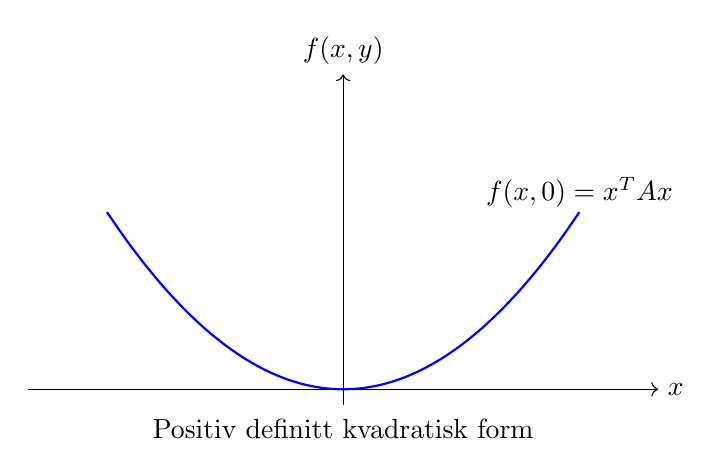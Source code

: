 \begin{tikzpicture}
		% Coordinate system
		\draw[->] (-4,0) -- (4,0) node[right] {$x$};
		\draw[->] (0,-0.2) -- (0,4) node[above] {$f(x,y)$};

		% Positiv definitt funksjon
		\draw[domain=-3:3,smooth,variable=\x,blue,thick] plot ({\x},{0.25*\x*\x});
		\node at (3,2.5) {$f(x,0) = x^T A x$};
		\node at (0,-0.5) {Positiv definitt kvadratisk form};
	\end{tikzpicture}

